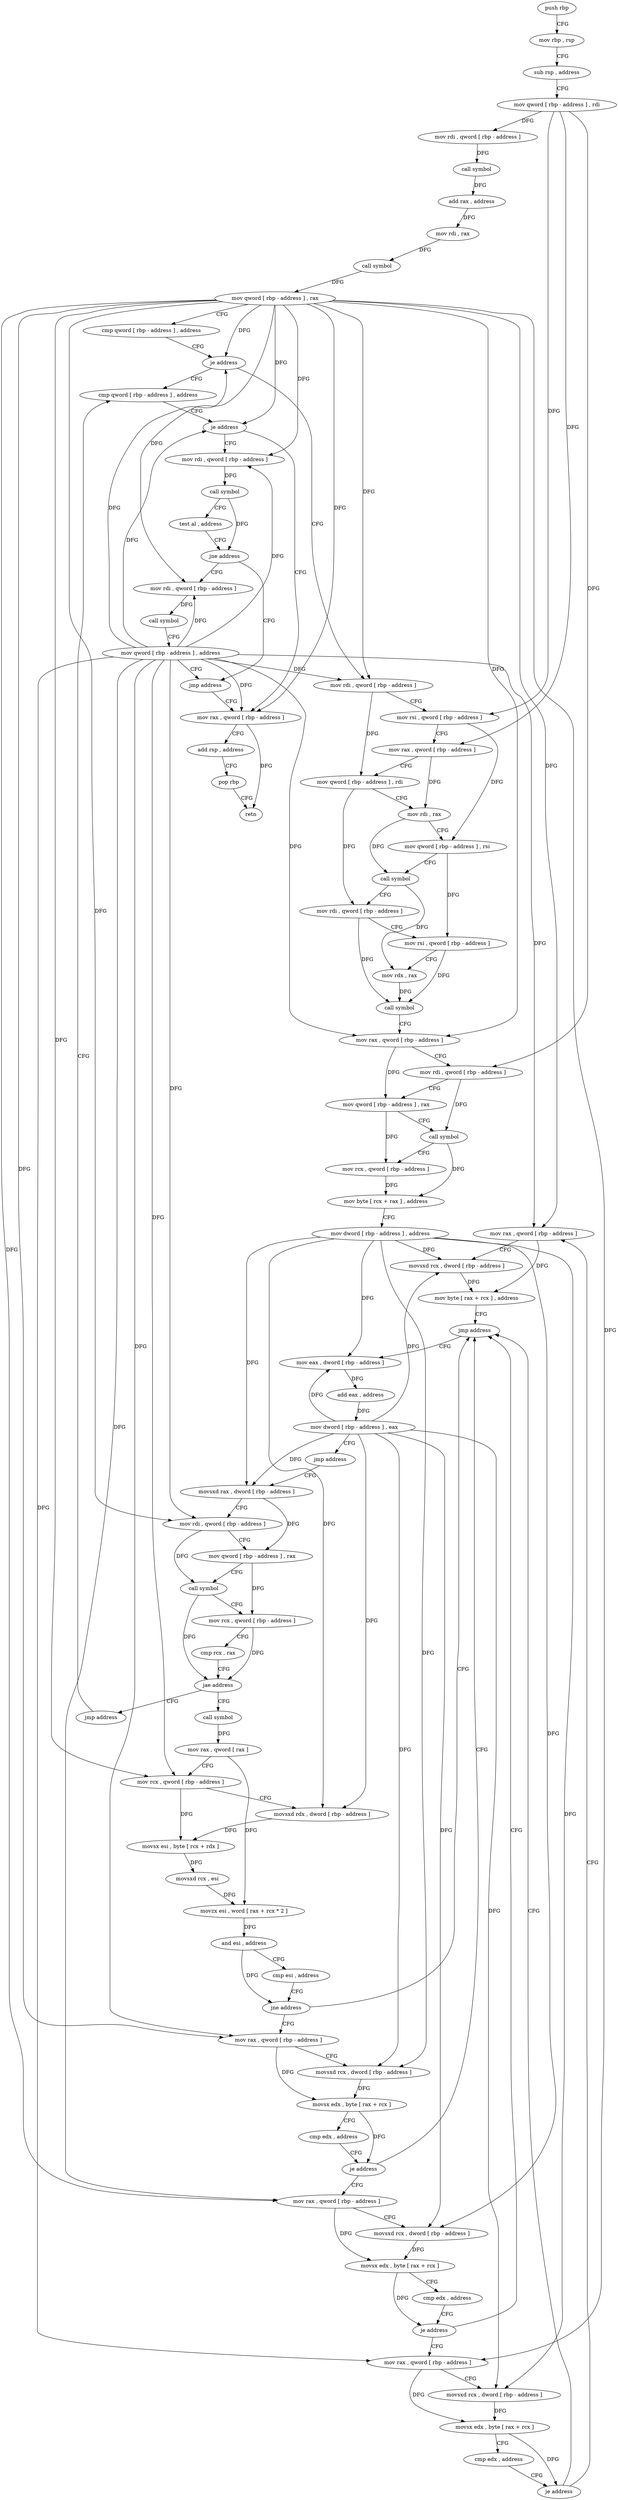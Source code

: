 digraph "func" {
"82944" [label = "push rbp" ]
"82945" [label = "mov rbp , rsp" ]
"82948" [label = "sub rsp , address" ]
"82952" [label = "mov qword [ rbp - address ] , rdi" ]
"82956" [label = "mov rdi , qword [ rbp - address ]" ]
"82960" [label = "call symbol" ]
"82965" [label = "add rax , address" ]
"82971" [label = "mov rdi , rax" ]
"82974" [label = "call symbol" ]
"82979" [label = "mov qword [ rbp - address ] , rax" ]
"82983" [label = "cmp qword [ rbp - address ] , address" ]
"82988" [label = "je address" ]
"83238" [label = "cmp qword [ rbp - address ] , address" ]
"82994" [label = "mov rdi , qword [ rbp - address ]" ]
"83243" [label = "je address" ]
"83288" [label = "mov rax , qword [ rbp - address ]" ]
"83249" [label = "mov rdi , qword [ rbp - address ]" ]
"82998" [label = "mov rsi , qword [ rbp - address ]" ]
"83002" [label = "mov rax , qword [ rbp - address ]" ]
"83006" [label = "mov qword [ rbp - address ] , rdi" ]
"83010" [label = "mov rdi , rax" ]
"83013" [label = "mov qword [ rbp - address ] , rsi" ]
"83017" [label = "call symbol" ]
"83022" [label = "mov rdi , qword [ rbp - address ]" ]
"83026" [label = "mov rsi , qword [ rbp - address ]" ]
"83030" [label = "mov rdx , rax" ]
"83033" [label = "call symbol" ]
"83038" [label = "mov rax , qword [ rbp - address ]" ]
"83042" [label = "mov rdi , qword [ rbp - address ]" ]
"83046" [label = "mov qword [ rbp - address ] , rax" ]
"83050" [label = "call symbol" ]
"83055" [label = "mov rcx , qword [ rbp - address ]" ]
"83059" [label = "mov byte [ rcx + rax ] , address" ]
"83063" [label = "mov dword [ rbp - address ] , address" ]
"83070" [label = "movsxd rax , dword [ rbp - address ]" ]
"83292" [label = "add rsp , address" ]
"83296" [label = "pop rbp" ]
"83297" [label = "retn" ]
"83253" [label = "call symbol" ]
"83258" [label = "test al , address" ]
"83260" [label = "jne address" ]
"83283" [label = "jmp address" ]
"83266" [label = "mov rdi , qword [ rbp - address ]" ]
"83233" [label = "jmp address" ]
"83100" [label = "call symbol" ]
"83105" [label = "mov rax , qword [ rax ]" ]
"83108" [label = "mov rcx , qword [ rbp - address ]" ]
"83112" [label = "movsxd rdx , dword [ rbp - address ]" ]
"83116" [label = "movsx esi , byte [ rcx + rdx ]" ]
"83120" [label = "movsxd rcx , esi" ]
"83123" [label = "movzx esi , word [ rax + rcx * 2 ]" ]
"83127" [label = "and esi , address" ]
"83130" [label = "cmp esi , address" ]
"83133" [label = "jne address" ]
"83214" [label = "jmp address" ]
"83139" [label = "mov rax , qword [ rbp - address ]" ]
"83270" [label = "call symbol" ]
"83275" [label = "mov qword [ rbp - address ] , address" ]
"83219" [label = "mov eax , dword [ rbp - address ]" ]
"83143" [label = "movsxd rcx , dword [ rbp - address ]" ]
"83147" [label = "movsx edx , byte [ rax + rcx ]" ]
"83151" [label = "cmp edx , address" ]
"83154" [label = "je address" ]
"83160" [label = "mov rax , qword [ rbp - address ]" ]
"83222" [label = "add eax , address" ]
"83225" [label = "mov dword [ rbp - address ] , eax" ]
"83228" [label = "jmp address" ]
"83164" [label = "movsxd rcx , dword [ rbp - address ]" ]
"83168" [label = "movsx edx , byte [ rax + rcx ]" ]
"83172" [label = "cmp edx , address" ]
"83175" [label = "je address" ]
"83181" [label = "mov rax , qword [ rbp - address ]" ]
"83074" [label = "mov rdi , qword [ rbp - address ]" ]
"83078" [label = "mov qword [ rbp - address ] , rax" ]
"83082" [label = "call symbol" ]
"83087" [label = "mov rcx , qword [ rbp - address ]" ]
"83091" [label = "cmp rcx , rax" ]
"83094" [label = "jae address" ]
"83185" [label = "movsxd rcx , dword [ rbp - address ]" ]
"83189" [label = "movsx edx , byte [ rax + rcx ]" ]
"83193" [label = "cmp edx , address" ]
"83196" [label = "je address" ]
"83202" [label = "mov rax , qword [ rbp - address ]" ]
"83206" [label = "movsxd rcx , dword [ rbp - address ]" ]
"83210" [label = "mov byte [ rax + rcx ] , address" ]
"82944" -> "82945" [ label = "CFG" ]
"82945" -> "82948" [ label = "CFG" ]
"82948" -> "82952" [ label = "CFG" ]
"82952" -> "82956" [ label = "DFG" ]
"82952" -> "82998" [ label = "DFG" ]
"82952" -> "83002" [ label = "DFG" ]
"82952" -> "83042" [ label = "DFG" ]
"82956" -> "82960" [ label = "DFG" ]
"82960" -> "82965" [ label = "DFG" ]
"82965" -> "82971" [ label = "DFG" ]
"82971" -> "82974" [ label = "DFG" ]
"82974" -> "82979" [ label = "DFG" ]
"82979" -> "82983" [ label = "CFG" ]
"82979" -> "82988" [ label = "DFG" ]
"82979" -> "83243" [ label = "DFG" ]
"82979" -> "82994" [ label = "DFG" ]
"82979" -> "83038" [ label = "DFG" ]
"82979" -> "83288" [ label = "DFG" ]
"82979" -> "83249" [ label = "DFG" ]
"82979" -> "83074" [ label = "DFG" ]
"82979" -> "83266" [ label = "DFG" ]
"82979" -> "83108" [ label = "DFG" ]
"82979" -> "83139" [ label = "DFG" ]
"82979" -> "83160" [ label = "DFG" ]
"82979" -> "83181" [ label = "DFG" ]
"82979" -> "83202" [ label = "DFG" ]
"82983" -> "82988" [ label = "CFG" ]
"82988" -> "83238" [ label = "CFG" ]
"82988" -> "82994" [ label = "CFG" ]
"83238" -> "83243" [ label = "CFG" ]
"82994" -> "82998" [ label = "CFG" ]
"82994" -> "83006" [ label = "DFG" ]
"83243" -> "83288" [ label = "CFG" ]
"83243" -> "83249" [ label = "CFG" ]
"83288" -> "83292" [ label = "CFG" ]
"83288" -> "83297" [ label = "DFG" ]
"83249" -> "83253" [ label = "DFG" ]
"82998" -> "83002" [ label = "CFG" ]
"82998" -> "83013" [ label = "DFG" ]
"83002" -> "83006" [ label = "CFG" ]
"83002" -> "83010" [ label = "DFG" ]
"83006" -> "83010" [ label = "CFG" ]
"83006" -> "83022" [ label = "DFG" ]
"83010" -> "83013" [ label = "CFG" ]
"83010" -> "83017" [ label = "DFG" ]
"83013" -> "83017" [ label = "CFG" ]
"83013" -> "83026" [ label = "DFG" ]
"83017" -> "83022" [ label = "CFG" ]
"83017" -> "83030" [ label = "DFG" ]
"83022" -> "83026" [ label = "CFG" ]
"83022" -> "83033" [ label = "DFG" ]
"83026" -> "83030" [ label = "CFG" ]
"83026" -> "83033" [ label = "DFG" ]
"83030" -> "83033" [ label = "DFG" ]
"83033" -> "83038" [ label = "CFG" ]
"83038" -> "83042" [ label = "CFG" ]
"83038" -> "83046" [ label = "DFG" ]
"83042" -> "83046" [ label = "CFG" ]
"83042" -> "83050" [ label = "DFG" ]
"83046" -> "83050" [ label = "CFG" ]
"83046" -> "83055" [ label = "DFG" ]
"83050" -> "83055" [ label = "CFG" ]
"83050" -> "83059" [ label = "DFG" ]
"83055" -> "83059" [ label = "DFG" ]
"83059" -> "83063" [ label = "CFG" ]
"83063" -> "83070" [ label = "DFG" ]
"83063" -> "83112" [ label = "DFG" ]
"83063" -> "83143" [ label = "DFG" ]
"83063" -> "83219" [ label = "DFG" ]
"83063" -> "83164" [ label = "DFG" ]
"83063" -> "83185" [ label = "DFG" ]
"83063" -> "83206" [ label = "DFG" ]
"83070" -> "83074" [ label = "CFG" ]
"83070" -> "83078" [ label = "DFG" ]
"83292" -> "83296" [ label = "CFG" ]
"83296" -> "83297" [ label = "CFG" ]
"83253" -> "83258" [ label = "CFG" ]
"83253" -> "83260" [ label = "DFG" ]
"83258" -> "83260" [ label = "CFG" ]
"83260" -> "83283" [ label = "CFG" ]
"83260" -> "83266" [ label = "CFG" ]
"83283" -> "83288" [ label = "CFG" ]
"83266" -> "83270" [ label = "DFG" ]
"83233" -> "83238" [ label = "CFG" ]
"83100" -> "83105" [ label = "DFG" ]
"83105" -> "83108" [ label = "CFG" ]
"83105" -> "83123" [ label = "DFG" ]
"83108" -> "83112" [ label = "CFG" ]
"83108" -> "83116" [ label = "DFG" ]
"83112" -> "83116" [ label = "DFG" ]
"83116" -> "83120" [ label = "DFG" ]
"83120" -> "83123" [ label = "DFG" ]
"83123" -> "83127" [ label = "DFG" ]
"83127" -> "83130" [ label = "CFG" ]
"83127" -> "83133" [ label = "DFG" ]
"83130" -> "83133" [ label = "CFG" ]
"83133" -> "83214" [ label = "CFG" ]
"83133" -> "83139" [ label = "CFG" ]
"83214" -> "83219" [ label = "CFG" ]
"83139" -> "83143" [ label = "CFG" ]
"83139" -> "83147" [ label = "DFG" ]
"83270" -> "83275" [ label = "CFG" ]
"83275" -> "83283" [ label = "CFG" ]
"83275" -> "82988" [ label = "DFG" ]
"83275" -> "83243" [ label = "DFG" ]
"83275" -> "82994" [ label = "DFG" ]
"83275" -> "83038" [ label = "DFG" ]
"83275" -> "83288" [ label = "DFG" ]
"83275" -> "83249" [ label = "DFG" ]
"83275" -> "83074" [ label = "DFG" ]
"83275" -> "83266" [ label = "DFG" ]
"83275" -> "83108" [ label = "DFG" ]
"83275" -> "83139" [ label = "DFG" ]
"83275" -> "83160" [ label = "DFG" ]
"83275" -> "83181" [ label = "DFG" ]
"83275" -> "83202" [ label = "DFG" ]
"83219" -> "83222" [ label = "DFG" ]
"83143" -> "83147" [ label = "DFG" ]
"83147" -> "83151" [ label = "CFG" ]
"83147" -> "83154" [ label = "DFG" ]
"83151" -> "83154" [ label = "CFG" ]
"83154" -> "83214" [ label = "CFG" ]
"83154" -> "83160" [ label = "CFG" ]
"83160" -> "83164" [ label = "CFG" ]
"83160" -> "83168" [ label = "DFG" ]
"83222" -> "83225" [ label = "DFG" ]
"83225" -> "83228" [ label = "CFG" ]
"83225" -> "83070" [ label = "DFG" ]
"83225" -> "83112" [ label = "DFG" ]
"83225" -> "83143" [ label = "DFG" ]
"83225" -> "83219" [ label = "DFG" ]
"83225" -> "83164" [ label = "DFG" ]
"83225" -> "83185" [ label = "DFG" ]
"83225" -> "83206" [ label = "DFG" ]
"83228" -> "83070" [ label = "CFG" ]
"83164" -> "83168" [ label = "DFG" ]
"83168" -> "83172" [ label = "CFG" ]
"83168" -> "83175" [ label = "DFG" ]
"83172" -> "83175" [ label = "CFG" ]
"83175" -> "83214" [ label = "CFG" ]
"83175" -> "83181" [ label = "CFG" ]
"83181" -> "83185" [ label = "CFG" ]
"83181" -> "83189" [ label = "DFG" ]
"83074" -> "83078" [ label = "CFG" ]
"83074" -> "83082" [ label = "DFG" ]
"83078" -> "83082" [ label = "CFG" ]
"83078" -> "83087" [ label = "DFG" ]
"83082" -> "83087" [ label = "CFG" ]
"83082" -> "83094" [ label = "DFG" ]
"83087" -> "83091" [ label = "CFG" ]
"83087" -> "83094" [ label = "DFG" ]
"83091" -> "83094" [ label = "CFG" ]
"83094" -> "83233" [ label = "CFG" ]
"83094" -> "83100" [ label = "CFG" ]
"83185" -> "83189" [ label = "DFG" ]
"83189" -> "83193" [ label = "CFG" ]
"83189" -> "83196" [ label = "DFG" ]
"83193" -> "83196" [ label = "CFG" ]
"83196" -> "83214" [ label = "CFG" ]
"83196" -> "83202" [ label = "CFG" ]
"83202" -> "83206" [ label = "CFG" ]
"83202" -> "83210" [ label = "DFG" ]
"83206" -> "83210" [ label = "DFG" ]
"83210" -> "83214" [ label = "CFG" ]
}
